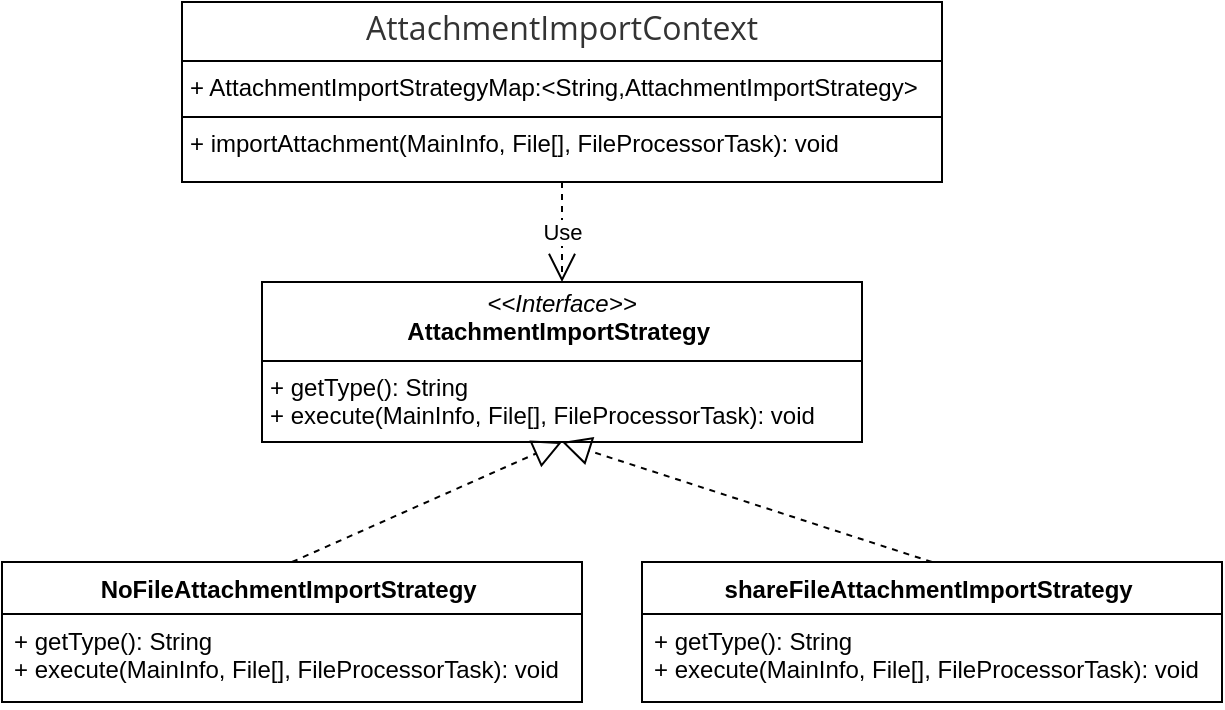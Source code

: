 <mxfile version="26.0.4">
  <diagram name="第 1 页" id="5bWL8wJaUh8vJGweYo3I">
    <mxGraphModel dx="1386" dy="747" grid="1" gridSize="10" guides="1" tooltips="1" connect="1" arrows="1" fold="1" page="1" pageScale="1" pageWidth="827" pageHeight="1169" math="0" shadow="0">
      <root>
        <mxCell id="0" />
        <mxCell id="1" parent="0" />
        <mxCell id="ORHudwFzCQ983V7qC3az-5" value="&lt;p style=&quot;margin:0px;margin-top:4px;text-align:center;&quot;&gt;&lt;span style=&quot;color: rgb(51, 51, 51); font-family: &amp;quot;Open Sans&amp;quot;, &amp;quot;Clear Sans&amp;quot;, &amp;quot;Helvetica Neue&amp;quot;, Helvetica, Arial, sans-serif; font-size: 16px; orphans: 4; text-align: start; white-space-collapse: preserve; background-color: rgb(255, 255, 255);&quot;&gt;AttachmentImportContext&lt;/span&gt;&lt;/p&gt;&lt;hr size=&quot;1&quot; style=&quot;border-style:solid;&quot;&gt;&lt;p style=&quot;margin:0px;margin-left:4px;&quot;&gt;+ AttachmentImportStrategyMap:&amp;lt;String,AttachmentImportStrategy&amp;gt;&lt;/p&gt;&lt;hr size=&quot;1&quot; style=&quot;border-style:solid;&quot;&gt;&lt;p style=&quot;margin:0px;margin-left:4px;&quot;&gt;+ importAttachment(MainInfo, File[], FileProcessorTask): void&lt;/p&gt;" style="verticalAlign=top;align=left;overflow=fill;html=1;whiteSpace=wrap;" vertex="1" parent="1">
          <mxGeometry x="260" y="250" width="380" height="90" as="geometry" />
        </mxCell>
        <mxCell id="ORHudwFzCQ983V7qC3az-7" value="&lt;p style=&quot;margin:0px;margin-top:4px;text-align:center;&quot;&gt;&lt;i&gt;&amp;lt;&amp;lt;Interface&amp;gt;&amp;gt;&lt;/i&gt;&lt;br&gt;&lt;b&gt;AttachmentImportStrategy&amp;nbsp;&lt;/b&gt;&lt;/p&gt;&lt;hr size=&quot;1&quot; style=&quot;border-style:solid;&quot;&gt;&lt;p style=&quot;margin:0px;margin-left:4px;&quot;&gt;+ getType(): String&lt;br&gt;+ execute(MainInfo, File[], FileProcessorTask): void&lt;/p&gt;" style="verticalAlign=top;align=left;overflow=fill;html=1;whiteSpace=wrap;" vertex="1" parent="1">
          <mxGeometry x="300" y="390" width="300" height="80" as="geometry" />
        </mxCell>
        <mxCell id="ORHudwFzCQ983V7qC3az-8" value="&lt;b&gt;NoFileAttachmentImportStrategy&amp;nbsp;&lt;/b&gt;" style="swimlane;fontStyle=1;align=center;verticalAlign=top;childLayout=stackLayout;horizontal=1;startSize=26;horizontalStack=0;resizeParent=1;resizeParentMax=0;resizeLast=0;collapsible=1;marginBottom=0;whiteSpace=wrap;html=1;" vertex="1" parent="1">
          <mxGeometry x="170" y="530" width="290" height="70" as="geometry" />
        </mxCell>
        <mxCell id="ORHudwFzCQ983V7qC3az-11" value="+ getType(): String&lt;br&gt;+ execute(MainInfo, File[], FileProcessorTask): void" style="text;strokeColor=none;fillColor=none;align=left;verticalAlign=top;spacingLeft=4;spacingRight=4;overflow=hidden;rotatable=0;points=[[0,0.5],[1,0.5]];portConstraint=eastwest;whiteSpace=wrap;html=1;" vertex="1" parent="ORHudwFzCQ983V7qC3az-8">
          <mxGeometry y="26" width="290" height="44" as="geometry" />
        </mxCell>
        <mxCell id="ORHudwFzCQ983V7qC3az-12" value="shareFileAttachmentImportStrategy&amp;nbsp;" style="swimlane;fontStyle=1;align=center;verticalAlign=top;childLayout=stackLayout;horizontal=1;startSize=26;horizontalStack=0;resizeParent=1;resizeParentMax=0;resizeLast=0;collapsible=1;marginBottom=0;whiteSpace=wrap;html=1;" vertex="1" parent="1">
          <mxGeometry x="490" y="530" width="290" height="70" as="geometry" />
        </mxCell>
        <mxCell id="ORHudwFzCQ983V7qC3az-13" value="+ getType(): String&lt;br&gt;+ execute(MainInfo, File[], FileProcessorTask): void" style="text;strokeColor=none;fillColor=none;align=left;verticalAlign=top;spacingLeft=4;spacingRight=4;overflow=hidden;rotatable=0;points=[[0,0.5],[1,0.5]];portConstraint=eastwest;whiteSpace=wrap;html=1;" vertex="1" parent="ORHudwFzCQ983V7qC3az-12">
          <mxGeometry y="26" width="290" height="44" as="geometry" />
        </mxCell>
        <mxCell id="ORHudwFzCQ983V7qC3az-14" value="" style="endArrow=block;dashed=1;endFill=0;endSize=12;html=1;rounded=0;entryX=0.5;entryY=1;entryDx=0;entryDy=0;exitX=0.5;exitY=0;exitDx=0;exitDy=0;" edge="1" parent="1" source="ORHudwFzCQ983V7qC3az-12" target="ORHudwFzCQ983V7qC3az-7">
          <mxGeometry width="160" relative="1" as="geometry">
            <mxPoint x="690" y="470" as="sourcePoint" />
            <mxPoint x="230" y="460" as="targetPoint" />
          </mxGeometry>
        </mxCell>
        <mxCell id="ORHudwFzCQ983V7qC3az-15" value="" style="endArrow=block;dashed=1;endFill=0;endSize=12;html=1;rounded=0;exitX=0.5;exitY=0;exitDx=0;exitDy=0;entryX=0.5;entryY=1;entryDx=0;entryDy=0;" edge="1" parent="1" source="ORHudwFzCQ983V7qC3az-8" target="ORHudwFzCQ983V7qC3az-7">
          <mxGeometry width="160" relative="1" as="geometry">
            <mxPoint x="280" y="500" as="sourcePoint" />
            <mxPoint x="370" y="480" as="targetPoint" />
          </mxGeometry>
        </mxCell>
        <mxCell id="ORHudwFzCQ983V7qC3az-16" value="Use" style="endArrow=open;endSize=12;dashed=1;html=1;rounded=0;exitX=0.5;exitY=1;exitDx=0;exitDy=0;entryX=0.5;entryY=0;entryDx=0;entryDy=0;" edge="1" parent="1" source="ORHudwFzCQ983V7qC3az-5" target="ORHudwFzCQ983V7qC3az-7">
          <mxGeometry width="160" relative="1" as="geometry">
            <mxPoint x="730" y="360" as="sourcePoint" />
            <mxPoint x="890" y="360" as="targetPoint" />
          </mxGeometry>
        </mxCell>
      </root>
    </mxGraphModel>
  </diagram>
</mxfile>
